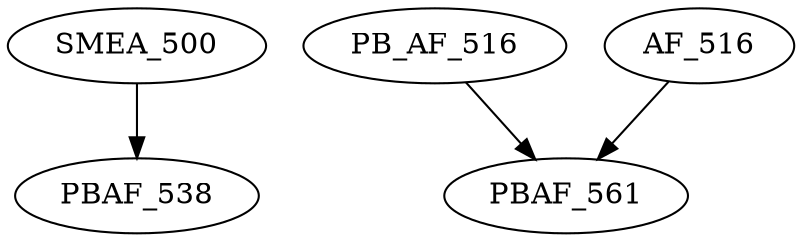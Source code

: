 digraph G {
    edge [color=black];
    SMEA_500 -> PBAF_538;
    edge [color=black];
    PB_AF_516 -> PBAF_561;
    AF_516 -> PBAF_561;
}
